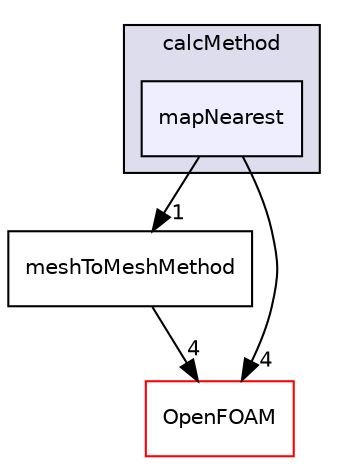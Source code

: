 digraph "src/sampling/meshToMesh/calcMethod/mapNearest" {
  bgcolor=transparent;
  compound=true
  node [ fontsize="10", fontname="Helvetica"];
  edge [ labelfontsize="10", labelfontname="Helvetica"];
  subgraph clusterdir_1bf0885e90ae4cc13a20a3c254c3cfca {
    graph [ bgcolor="#ddddee", pencolor="black", label="calcMethod" fontname="Helvetica", fontsize="10", URL="dir_1bf0885e90ae4cc13a20a3c254c3cfca.html"]
  dir_2364b0b92656e6298789862f78ced687 [shape=box, label="mapNearest", style="filled", fillcolor="#eeeeff", pencolor="black", URL="dir_2364b0b92656e6298789862f78ced687.html"];
  }
  dir_a511df774912171ea0747db0caac1f29 [shape=box label="meshToMeshMethod" URL="dir_a511df774912171ea0747db0caac1f29.html"];
  dir_c5473ff19b20e6ec4dfe5c310b3778a8 [shape=box label="OpenFOAM" color="red" URL="dir_c5473ff19b20e6ec4dfe5c310b3778a8.html"];
  dir_a511df774912171ea0747db0caac1f29->dir_c5473ff19b20e6ec4dfe5c310b3778a8 [headlabel="4", labeldistance=1.5 headhref="dir_002618_001892.html"];
  dir_2364b0b92656e6298789862f78ced687->dir_a511df774912171ea0747db0caac1f29 [headlabel="1", labeldistance=1.5 headhref="dir_002617_002618.html"];
  dir_2364b0b92656e6298789862f78ced687->dir_c5473ff19b20e6ec4dfe5c310b3778a8 [headlabel="4", labeldistance=1.5 headhref="dir_002617_001892.html"];
}
